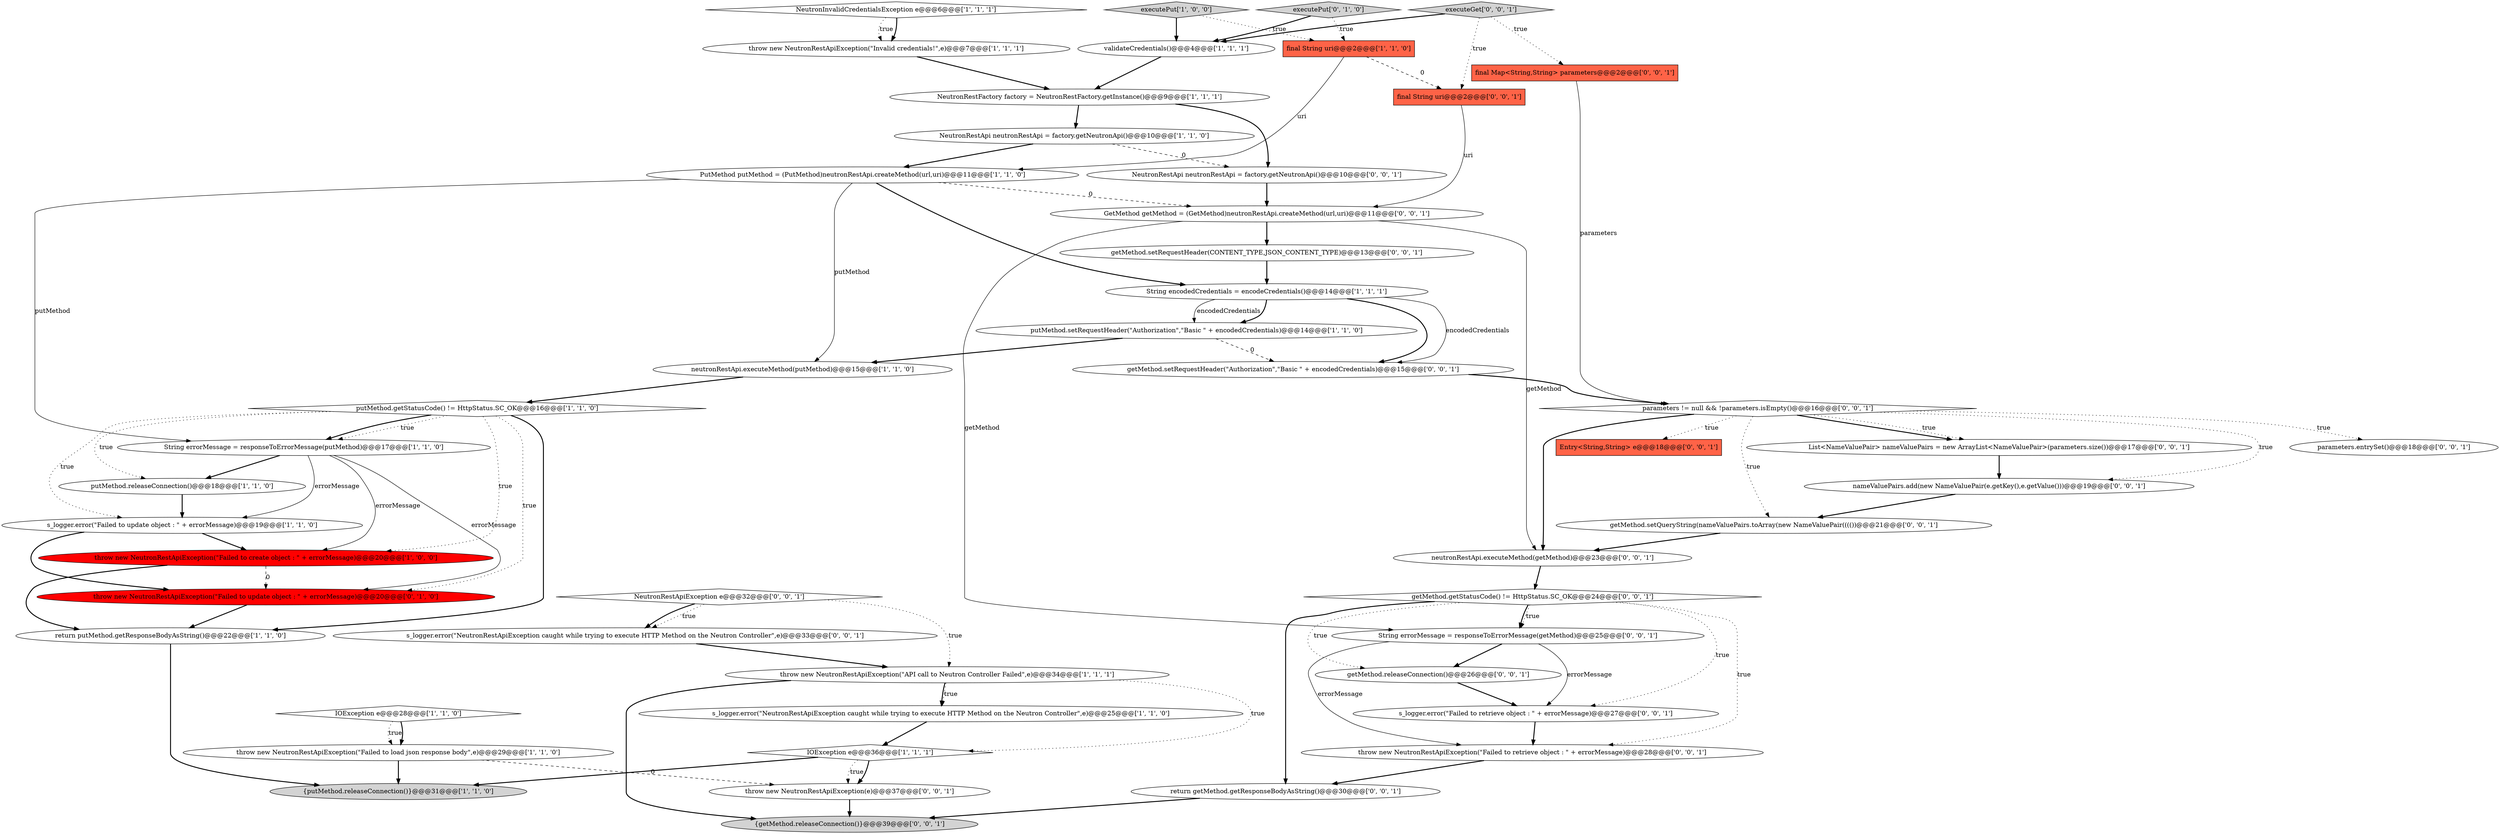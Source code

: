 digraph {
24 [style = filled, label = "throw new NeutronRestApiException(\"Failed to update object : \" + errorMessage)@@@20@@@['0', '1', '0']", fillcolor = red, shape = ellipse image = "AAA1AAABBB2BBB"];
46 [style = filled, label = "List<NameValuePair> nameValuePairs = new ArrayList<NameValuePair>(parameters.size())@@@17@@@['0', '0', '1']", fillcolor = white, shape = ellipse image = "AAA0AAABBB3BBB"];
48 [style = filled, label = "parameters.entrySet()@@@18@@@['0', '0', '1']", fillcolor = white, shape = ellipse image = "AAA0AAABBB3BBB"];
25 [style = filled, label = "final Map<String,String> parameters@@@2@@@['0', '0', '1']", fillcolor = tomato, shape = box image = "AAA0AAABBB3BBB"];
13 [style = filled, label = "s_logger.error(\"Failed to update object : \" + errorMessage)@@@19@@@['1', '1', '0']", fillcolor = white, shape = ellipse image = "AAA0AAABBB1BBB"];
22 [style = filled, label = "throw new NeutronRestApiException(\"Failed to load json response body\",e)@@@29@@@['1', '1', '0']", fillcolor = white, shape = ellipse image = "AAA0AAABBB1BBB"];
41 [style = filled, label = "getMethod.setQueryString(nameValuePairs.toArray(new NameValuePair(((())@@@21@@@['0', '0', '1']", fillcolor = white, shape = ellipse image = "AAA0AAABBB3BBB"];
44 [style = filled, label = "neutronRestApi.executeMethod(getMethod)@@@23@@@['0', '0', '1']", fillcolor = white, shape = ellipse image = "AAA0AAABBB3BBB"];
42 [style = filled, label = "GetMethod getMethod = (GetMethod)neutronRestApi.createMethod(url,uri)@@@11@@@['0', '0', '1']", fillcolor = white, shape = ellipse image = "AAA0AAABBB3BBB"];
1 [style = filled, label = "{putMethod.releaseConnection()}@@@31@@@['1', '1', '0']", fillcolor = lightgray, shape = ellipse image = "AAA0AAABBB1BBB"];
3 [style = filled, label = "final String uri@@@2@@@['1', '1', '0']", fillcolor = tomato, shape = box image = "AAA0AAABBB1BBB"];
32 [style = filled, label = "return getMethod.getResponseBodyAsString()@@@30@@@['0', '0', '1']", fillcolor = white, shape = ellipse image = "AAA0AAABBB3BBB"];
23 [style = filled, label = "executePut['0', '1', '0']", fillcolor = lightgray, shape = diamond image = "AAA0AAABBB2BBB"];
17 [style = filled, label = "throw new NeutronRestApiException(\"API call to Neutron Controller Failed\",e)@@@34@@@['1', '1', '1']", fillcolor = white, shape = ellipse image = "AAA0AAABBB1BBB"];
30 [style = filled, label = "throw new NeutronRestApiException(\"Failed to retrieve object : \" + errorMessage)@@@28@@@['0', '0', '1']", fillcolor = white, shape = ellipse image = "AAA0AAABBB3BBB"];
29 [style = filled, label = "{getMethod.releaseConnection()}@@@39@@@['0', '0', '1']", fillcolor = lightgray, shape = ellipse image = "AAA0AAABBB3BBB"];
19 [style = filled, label = "String errorMessage = responseToErrorMessage(putMethod)@@@17@@@['1', '1', '0']", fillcolor = white, shape = ellipse image = "AAA0AAABBB1BBB"];
43 [style = filled, label = "NeutronRestApiException e@@@32@@@['0', '0', '1']", fillcolor = white, shape = diamond image = "AAA0AAABBB3BBB"];
7 [style = filled, label = "s_logger.error(\"NeutronRestApiException caught while trying to execute HTTP Method on the Neutron Controller\",e)@@@25@@@['1', '1', '0']", fillcolor = white, shape = ellipse image = "AAA0AAABBB1BBB"];
33 [style = filled, label = "getMethod.setRequestHeader(\"Authorization\",\"Basic \" + encodedCredentials)@@@15@@@['0', '0', '1']", fillcolor = white, shape = ellipse image = "AAA0AAABBB3BBB"];
10 [style = filled, label = "neutronRestApi.executeMethod(putMethod)@@@15@@@['1', '1', '0']", fillcolor = white, shape = ellipse image = "AAA0AAABBB1BBB"];
38 [style = filled, label = "s_logger.error(\"NeutronRestApiException caught while trying to execute HTTP Method on the Neutron Controller\",e)@@@33@@@['0', '0', '1']", fillcolor = white, shape = ellipse image = "AAA0AAABBB3BBB"];
5 [style = filled, label = "throw new NeutronRestApiException(\"Invalid credentials!\",e)@@@7@@@['1', '1', '1']", fillcolor = white, shape = ellipse image = "AAA0AAABBB1BBB"];
12 [style = filled, label = "putMethod.getStatusCode() != HttpStatus.SC_OK@@@16@@@['1', '1', '0']", fillcolor = white, shape = diamond image = "AAA0AAABBB1BBB"];
47 [style = filled, label = "getMethod.releaseConnection()@@@26@@@['0', '0', '1']", fillcolor = white, shape = ellipse image = "AAA0AAABBB3BBB"];
8 [style = filled, label = "throw new NeutronRestApiException(\"Failed to create object : \" + errorMessage)@@@20@@@['1', '0', '0']", fillcolor = red, shape = ellipse image = "AAA1AAABBB1BBB"];
0 [style = filled, label = "executePut['1', '0', '0']", fillcolor = lightgray, shape = diamond image = "AAA0AAABBB1BBB"];
2 [style = filled, label = "putMethod.releaseConnection()@@@18@@@['1', '1', '0']", fillcolor = white, shape = ellipse image = "AAA0AAABBB1BBB"];
26 [style = filled, label = "String errorMessage = responseToErrorMessage(getMethod)@@@25@@@['0', '0', '1']", fillcolor = white, shape = ellipse image = "AAA0AAABBB3BBB"];
11 [style = filled, label = "return putMethod.getResponseBodyAsString()@@@22@@@['1', '1', '0']", fillcolor = white, shape = ellipse image = "AAA0AAABBB1BBB"];
34 [style = filled, label = "final String uri@@@2@@@['0', '0', '1']", fillcolor = tomato, shape = box image = "AAA0AAABBB3BBB"];
40 [style = filled, label = "s_logger.error(\"Failed to retrieve object : \" + errorMessage)@@@27@@@['0', '0', '1']", fillcolor = white, shape = ellipse image = "AAA0AAABBB3BBB"];
9 [style = filled, label = "String encodedCredentials = encodeCredentials()@@@14@@@['1', '1', '1']", fillcolor = white, shape = ellipse image = "AAA0AAABBB1BBB"];
4 [style = filled, label = "validateCredentials()@@@4@@@['1', '1', '1']", fillcolor = white, shape = ellipse image = "AAA0AAABBB1BBB"];
39 [style = filled, label = "NeutronRestApi neutronRestApi = factory.getNeutronApi()@@@10@@@['0', '0', '1']", fillcolor = white, shape = ellipse image = "AAA0AAABBB3BBB"];
28 [style = filled, label = "nameValuePairs.add(new NameValuePair(e.getKey(),e.getValue()))@@@19@@@['0', '0', '1']", fillcolor = white, shape = ellipse image = "AAA0AAABBB3BBB"];
20 [style = filled, label = "IOException e@@@36@@@['1', '1', '1']", fillcolor = white, shape = diamond image = "AAA0AAABBB1BBB"];
21 [style = filled, label = "IOException e@@@28@@@['1', '1', '0']", fillcolor = white, shape = diamond image = "AAA0AAABBB1BBB"];
36 [style = filled, label = "throw new NeutronRestApiException(e)@@@37@@@['0', '0', '1']", fillcolor = white, shape = ellipse image = "AAA0AAABBB3BBB"];
16 [style = filled, label = "putMethod.setRequestHeader(\"Authorization\",\"Basic \" + encodedCredentials)@@@14@@@['1', '1', '0']", fillcolor = white, shape = ellipse image = "AAA0AAABBB1BBB"];
31 [style = filled, label = "parameters != null && !parameters.isEmpty()@@@16@@@['0', '0', '1']", fillcolor = white, shape = diamond image = "AAA0AAABBB3BBB"];
45 [style = filled, label = "getMethod.getStatusCode() != HttpStatus.SC_OK@@@24@@@['0', '0', '1']", fillcolor = white, shape = diamond image = "AAA0AAABBB3BBB"];
14 [style = filled, label = "NeutronRestFactory factory = NeutronRestFactory.getInstance()@@@9@@@['1', '1', '1']", fillcolor = white, shape = ellipse image = "AAA0AAABBB1BBB"];
15 [style = filled, label = "NeutronRestApi neutronRestApi = factory.getNeutronApi()@@@10@@@['1', '1', '0']", fillcolor = white, shape = ellipse image = "AAA0AAABBB1BBB"];
35 [style = filled, label = "getMethod.setRequestHeader(CONTENT_TYPE,JSON_CONTENT_TYPE)@@@13@@@['0', '0', '1']", fillcolor = white, shape = ellipse image = "AAA0AAABBB3BBB"];
37 [style = filled, label = "Entry<String,String> e@@@18@@@['0', '0', '1']", fillcolor = tomato, shape = box image = "AAA0AAABBB3BBB"];
6 [style = filled, label = "NeutronInvalidCredentialsException e@@@6@@@['1', '1', '1']", fillcolor = white, shape = diamond image = "AAA0AAABBB1BBB"];
27 [style = filled, label = "executeGet['0', '0', '1']", fillcolor = lightgray, shape = diamond image = "AAA0AAABBB3BBB"];
18 [style = filled, label = "PutMethod putMethod = (PutMethod)neutronRestApi.createMethod(url,uri)@@@11@@@['1', '1', '0']", fillcolor = white, shape = ellipse image = "AAA0AAABBB1BBB"];
22->36 [style = dashed, label="0"];
18->19 [style = solid, label="putMethod"];
43->17 [style = dotted, label="true"];
12->8 [style = dotted, label="true"];
36->29 [style = bold, label=""];
20->36 [style = dotted, label="true"];
9->16 [style = solid, label="encodedCredentials"];
42->44 [style = solid, label="getMethod"];
9->16 [style = bold, label=""];
45->40 [style = dotted, label="true"];
19->13 [style = solid, label="errorMessage"];
19->24 [style = solid, label="errorMessage"];
31->28 [style = dotted, label="true"];
10->12 [style = bold, label=""];
24->11 [style = bold, label=""];
34->42 [style = solid, label="uri"];
0->3 [style = dotted, label="true"];
31->46 [style = bold, label=""];
16->33 [style = dashed, label="0"];
26->30 [style = solid, label="errorMessage"];
8->11 [style = bold, label=""];
17->20 [style = dotted, label="true"];
9->33 [style = solid, label="encodedCredentials"];
31->48 [style = dotted, label="true"];
27->25 [style = dotted, label="true"];
9->33 [style = bold, label=""];
12->11 [style = bold, label=""];
12->2 [style = dotted, label="true"];
26->47 [style = bold, label=""];
18->10 [style = solid, label="putMethod"];
21->22 [style = dotted, label="true"];
19->2 [style = bold, label=""];
18->42 [style = dashed, label="0"];
3->34 [style = dashed, label="0"];
3->18 [style = solid, label="uri"];
12->19 [style = dotted, label="true"];
21->22 [style = bold, label=""];
18->9 [style = bold, label=""];
23->3 [style = dotted, label="true"];
31->46 [style = dotted, label="true"];
25->31 [style = solid, label="parameters"];
14->15 [style = bold, label=""];
14->39 [style = bold, label=""];
39->42 [style = bold, label=""];
44->45 [style = bold, label=""];
38->17 [style = bold, label=""];
43->38 [style = dotted, label="true"];
4->14 [style = bold, label=""];
13->24 [style = bold, label=""];
19->8 [style = solid, label="errorMessage"];
46->28 [style = bold, label=""];
47->40 [style = bold, label=""];
35->9 [style = bold, label=""];
45->32 [style = bold, label=""];
30->32 [style = bold, label=""];
7->20 [style = bold, label=""];
20->1 [style = bold, label=""];
42->26 [style = solid, label="getMethod"];
28->41 [style = bold, label=""];
6->5 [style = bold, label=""];
12->13 [style = dotted, label="true"];
43->38 [style = bold, label=""];
31->44 [style = bold, label=""];
12->24 [style = dotted, label="true"];
45->26 [style = dotted, label="true"];
26->40 [style = solid, label="errorMessage"];
40->30 [style = bold, label=""];
22->1 [style = bold, label=""];
15->39 [style = dashed, label="0"];
45->47 [style = dotted, label="true"];
20->36 [style = bold, label=""];
31->37 [style = dotted, label="true"];
16->10 [style = bold, label=""];
11->1 [style = bold, label=""];
27->34 [style = dotted, label="true"];
23->4 [style = bold, label=""];
5->14 [style = bold, label=""];
8->24 [style = dashed, label="0"];
15->18 [style = bold, label=""];
2->13 [style = bold, label=""];
42->35 [style = bold, label=""];
32->29 [style = bold, label=""];
17->7 [style = bold, label=""];
27->4 [style = bold, label=""];
0->4 [style = bold, label=""];
33->31 [style = bold, label=""];
45->30 [style = dotted, label="true"];
17->7 [style = dotted, label="true"];
45->26 [style = bold, label=""];
13->8 [style = bold, label=""];
12->19 [style = bold, label=""];
17->29 [style = bold, label=""];
41->44 [style = bold, label=""];
31->41 [style = dotted, label="true"];
6->5 [style = dotted, label="true"];
}
